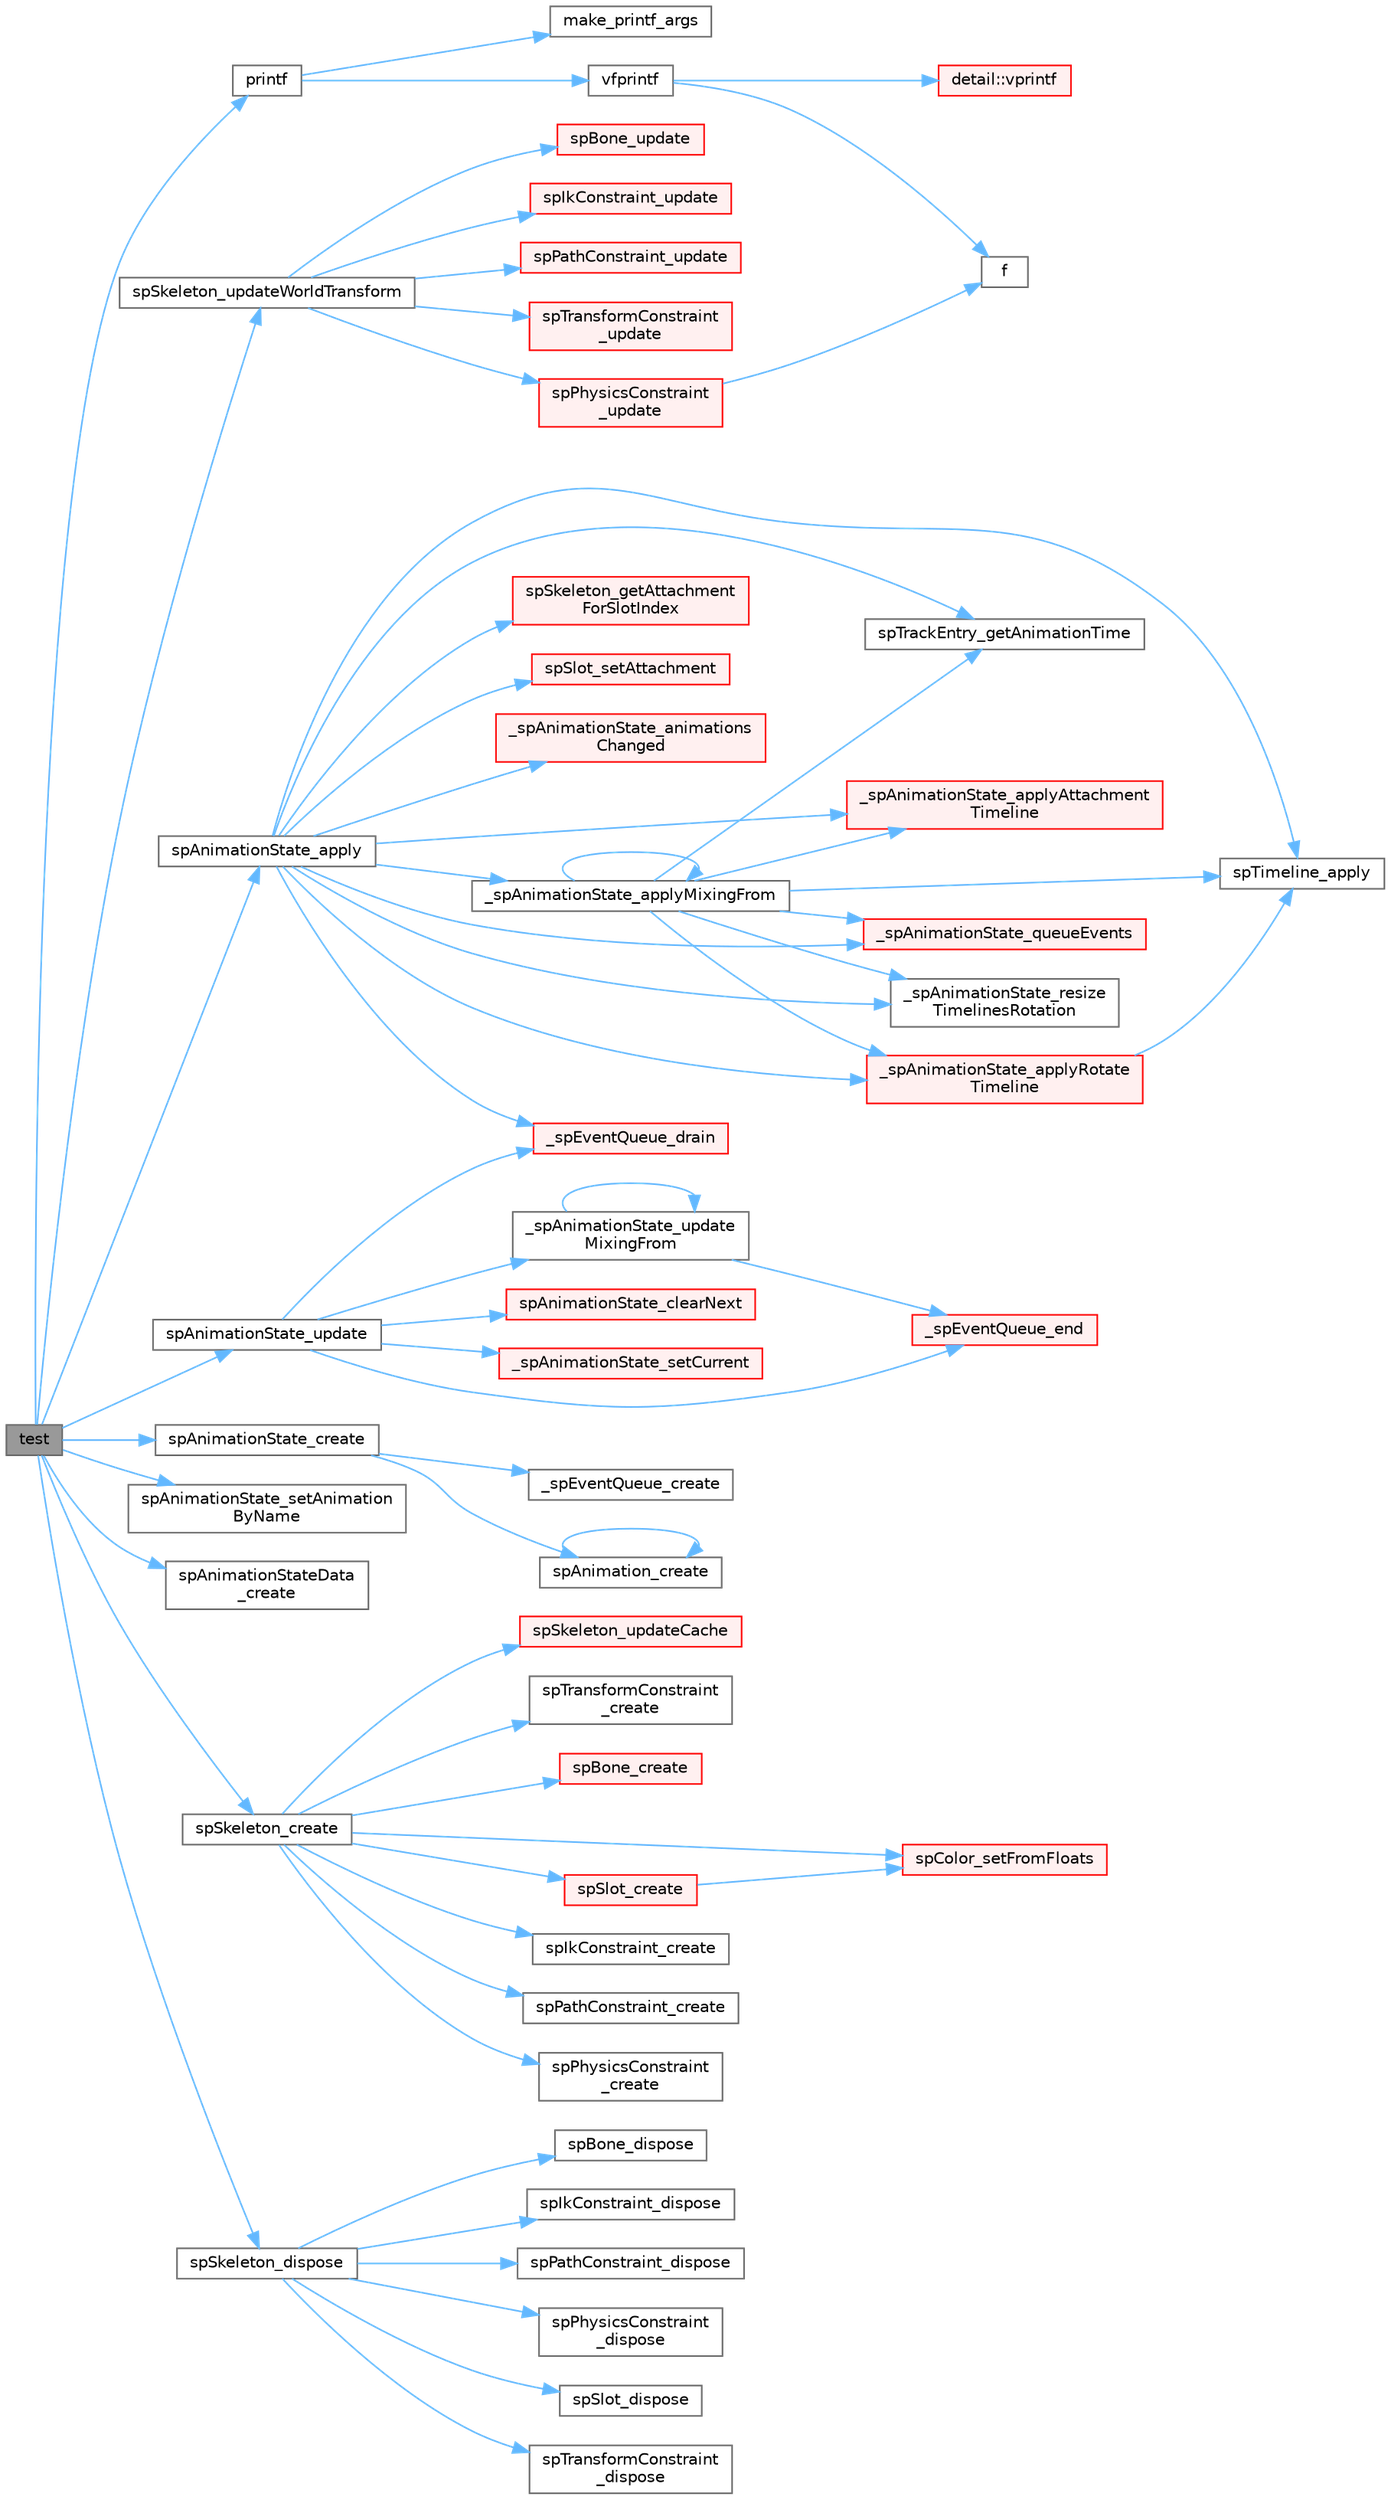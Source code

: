 digraph "test"
{
 // LATEX_PDF_SIZE
  bgcolor="transparent";
  edge [fontname=Helvetica,fontsize=10,labelfontname=Helvetica,labelfontsize=10];
  node [fontname=Helvetica,fontsize=10,shape=box,height=0.2,width=0.4];
  rankdir="LR";
  Node1 [id="Node000001",label="test",height=0.2,width=0.4,color="gray40", fillcolor="grey60", style="filled", fontcolor="black",tooltip=" "];
  Node1 -> Node2 [id="edge1_Node000001_Node000002",color="steelblue1",style="solid",tooltip=" "];
  Node2 [id="Node000002",label="printf",height=0.2,width=0.4,color="grey40", fillcolor="white", style="filled",URL="$printf_8h.html#aee3ed3a831f25f07e7be3919fff2203a",tooltip=" "];
  Node2 -> Node3 [id="edge2_Node000002_Node000003",color="steelblue1",style="solid",tooltip=" "];
  Node3 [id="Node000003",label="make_printf_args",height=0.2,width=0.4,color="grey40", fillcolor="white", style="filled",URL="$printf_8h.html#a27dcc0efcda04388971dbea3c875f122",tooltip=" "];
  Node2 -> Node4 [id="edge3_Node000002_Node000004",color="steelblue1",style="solid",tooltip=" "];
  Node4 [id="Node000004",label="vfprintf",height=0.2,width=0.4,color="grey40", fillcolor="white", style="filled",URL="$printf_8h.html#abb30aad964fc771fb52cf3ad88649df2",tooltip=" "];
  Node4 -> Node5 [id="edge4_Node000004_Node000005",color="steelblue1",style="solid",tooltip=" "];
  Node5 [id="Node000005",label="f",height=0.2,width=0.4,color="grey40", fillcolor="white", style="filled",URL="$cxx11__tensor__map_8cpp.html#a7f507fea02198f6cb81c86640c7b1a4e",tooltip=" "];
  Node4 -> Node6 [id="edge5_Node000004_Node000006",color="steelblue1",style="solid",tooltip=" "];
  Node6 [id="Node000006",label="detail::vprintf",height=0.2,width=0.4,color="red", fillcolor="#FFF0F0", style="filled",URL="$namespacedetail.html#a1c8c2218e4c822aa8f743fb9c573717f",tooltip=" "];
  Node1 -> Node33 [id="edge6_Node000001_Node000033",color="steelblue1",style="solid",tooltip=" "];
  Node33 [id="Node000033",label="spAnimationState_apply",height=0.2,width=0.4,color="grey40", fillcolor="white", style="filled",URL="$_animation_state_8c.html#a121811397a5e69b5d84b141172a860ad",tooltip=" "];
  Node33 -> Node34 [id="edge7_Node000033_Node000034",color="steelblue1",style="solid",tooltip=" "];
  Node34 [id="Node000034",label="_spAnimationState_animations\lChanged",height=0.2,width=0.4,color="red", fillcolor="#FFF0F0", style="filled",URL="$_animation_state_8c.html#a2e9127da71404d2e7f6715635f59714d",tooltip=" "];
  Node33 -> Node40 [id="edge8_Node000033_Node000040",color="steelblue1",style="solid",tooltip=" "];
  Node40 [id="Node000040",label="_spAnimationState_applyAttachment\lTimeline",height=0.2,width=0.4,color="red", fillcolor="#FFF0F0", style="filled",URL="$_animation_state_8c.html#a552cd264b22c69404ce34e0e773bcaa7",tooltip=" "];
  Node33 -> Node47 [id="edge9_Node000033_Node000047",color="steelblue1",style="solid",tooltip=" "];
  Node47 [id="Node000047",label="_spAnimationState_applyMixingFrom",height=0.2,width=0.4,color="grey40", fillcolor="white", style="filled",URL="$_animation_state_8c.html#ad872d0ff5d38b3ad75d02684ee46e3ef",tooltip=" "];
  Node47 -> Node40 [id="edge10_Node000047_Node000040",color="steelblue1",style="solid",tooltip=" "];
  Node47 -> Node47 [id="edge11_Node000047_Node000047",color="steelblue1",style="solid",tooltip=" "];
  Node47 -> Node48 [id="edge12_Node000047_Node000048",color="steelblue1",style="solid",tooltip=" "];
  Node48 [id="Node000048",label="_spAnimationState_applyRotate\lTimeline",height=0.2,width=0.4,color="red", fillcolor="#FFF0F0", style="filled",URL="$_animation_state_8c.html#a807375db0ba9e1c5a66ba60c03967a16",tooltip=" "];
  Node48 -> Node51 [id="edge13_Node000048_Node000051",color="steelblue1",style="solid",tooltip=" "];
  Node51 [id="Node000051",label="spTimeline_apply",height=0.2,width=0.4,color="grey40", fillcolor="white", style="filled",URL="$_animation_8c.html#a8f8846b1f976e08e2825cd8f2e4fed2a",tooltip=" "];
  Node47 -> Node52 [id="edge14_Node000047_Node000052",color="steelblue1",style="solid",tooltip=" "];
  Node52 [id="Node000052",label="_spAnimationState_queueEvents",height=0.2,width=0.4,color="red", fillcolor="#FFF0F0", style="filled",URL="$_animation_state_8c.html#a03841b3426944328c63e8dc965e5d202",tooltip=" "];
  Node47 -> Node59 [id="edge15_Node000047_Node000059",color="steelblue1",style="solid",tooltip=" "];
  Node59 [id="Node000059",label="_spAnimationState_resize\lTimelinesRotation",height=0.2,width=0.4,color="grey40", fillcolor="white", style="filled",URL="$_animation_state_8c.html#a586eb5371b2ecd094a959fb59981c011",tooltip=" "];
  Node47 -> Node51 [id="edge16_Node000047_Node000051",color="steelblue1",style="solid",tooltip=" "];
  Node47 -> Node60 [id="edge17_Node000047_Node000060",color="steelblue1",style="solid",tooltip=" "];
  Node60 [id="Node000060",label="spTrackEntry_getAnimationTime",height=0.2,width=0.4,color="grey40", fillcolor="white", style="filled",URL="$_animation_state_8c.html#a16e885e6da856346be434e44d94fff4d",tooltip=" "];
  Node33 -> Node48 [id="edge18_Node000033_Node000048",color="steelblue1",style="solid",tooltip=" "];
  Node33 -> Node52 [id="edge19_Node000033_Node000052",color="steelblue1",style="solid",tooltip=" "];
  Node33 -> Node59 [id="edge20_Node000033_Node000059",color="steelblue1",style="solid",tooltip=" "];
  Node33 -> Node61 [id="edge21_Node000033_Node000061",color="steelblue1",style="solid",tooltip=" "];
  Node61 [id="Node000061",label="_spEventQueue_drain",height=0.2,width=0.4,color="red", fillcolor="#FFF0F0", style="filled",URL="$_animation_state_8c.html#a2bb362df65f36453467acd9b360c600d",tooltip=" "];
  Node33 -> Node42 [id="edge22_Node000033_Node000042",color="steelblue1",style="solid",tooltip=" "];
  Node42 [id="Node000042",label="spSkeleton_getAttachment\lForSlotIndex",height=0.2,width=0.4,color="red", fillcolor="#FFF0F0", style="filled",URL="$_skeleton_8c.html#af67b15fea85286452cf9d8741a17b0ed",tooltip=" "];
  Node33 -> Node44 [id="edge23_Node000033_Node000044",color="steelblue1",style="solid",tooltip=" "];
  Node44 [id="Node000044",label="spSlot_setAttachment",height=0.2,width=0.4,color="red", fillcolor="#FFF0F0", style="filled",URL="$_slot_8c.html#a56d5b092e9d5418595813cec61d447cc",tooltip=" "];
  Node33 -> Node51 [id="edge24_Node000033_Node000051",color="steelblue1",style="solid",tooltip=" "];
  Node33 -> Node60 [id="edge25_Node000033_Node000060",color="steelblue1",style="solid",tooltip=" "];
  Node1 -> Node64 [id="edge26_Node000001_Node000064",color="steelblue1",style="solid",tooltip=" "];
  Node64 [id="Node000064",label="spAnimationState_create",height=0.2,width=0.4,color="grey40", fillcolor="white", style="filled",URL="$_animation_state_8c.html#a87beba99c1cc332a37af3d16d15454fd",tooltip=" "];
  Node64 -> Node65 [id="edge27_Node000064_Node000065",color="steelblue1",style="solid",tooltip=" "];
  Node65 [id="Node000065",label="_spEventQueue_create",height=0.2,width=0.4,color="grey40", fillcolor="white", style="filled",URL="$_animation_state_8c.html#a88ef8a5fb0d701a8e462f6963f0592cd",tooltip=" "];
  Node64 -> Node66 [id="edge28_Node000064_Node000066",color="steelblue1",style="solid",tooltip=" "];
  Node66 [id="Node000066",label="spAnimation_create",height=0.2,width=0.4,color="grey40", fillcolor="white", style="filled",URL="$_animation_8c.html#a65727a6d5fed75b3c730b88337a91070",tooltip=" "];
  Node66 -> Node66 [id="edge29_Node000066_Node000066",color="steelblue1",style="solid",tooltip=" "];
  Node1 -> Node67 [id="edge30_Node000001_Node000067",color="steelblue1",style="solid",tooltip=" "];
  Node67 [id="Node000067",label="spAnimationState_setAnimation\lByName",height=0.2,width=0.4,color="grey40", fillcolor="white", style="filled",URL="$spine-c_2include_2spine_2_animation_state_8h.html#a886473af828c2ec1222f62ea8aa5e470",tooltip=" "];
  Node1 -> Node68 [id="edge31_Node000001_Node000068",color="steelblue1",style="solid",tooltip=" "];
  Node68 [id="Node000068",label="spAnimationState_update",height=0.2,width=0.4,color="grey40", fillcolor="white", style="filled",URL="$_animation_state_8c.html#a6e0eaef7d5f047204c709cee9f51ef08",tooltip=" "];
  Node68 -> Node69 [id="edge32_Node000068_Node000069",color="steelblue1",style="solid",tooltip=" "];
  Node69 [id="Node000069",label="_spAnimationState_setCurrent",height=0.2,width=0.4,color="red", fillcolor="#FFF0F0", style="filled",URL="$_animation_state_8c.html#a7fd9c2b5f1e4e7ad96f8483118220e53",tooltip=" "];
  Node68 -> Node73 [id="edge33_Node000068_Node000073",color="steelblue1",style="solid",tooltip=" "];
  Node73 [id="Node000073",label="_spAnimationState_update\lMixingFrom",height=0.2,width=0.4,color="grey40", fillcolor="white", style="filled",URL="$_animation_state_8c.html#a811bfe34d8d6ae14d016aba963f38a5f",tooltip=" "];
  Node73 -> Node73 [id="edge34_Node000073_Node000073",color="steelblue1",style="solid",tooltip=" "];
  Node73 -> Node74 [id="edge35_Node000073_Node000074",color="steelblue1",style="solid",tooltip=" "];
  Node74 [id="Node000074",label="_spEventQueue_end",height=0.2,width=0.4,color="red", fillcolor="#FFF0F0", style="filled",URL="$_animation_state_8c.html#ae86eaf55ad672f17dcb738d9481d7bb9",tooltip=" "];
  Node68 -> Node61 [id="edge36_Node000068_Node000061",color="steelblue1",style="solid",tooltip=" "];
  Node68 -> Node74 [id="edge37_Node000068_Node000074",color="steelblue1",style="solid",tooltip=" "];
  Node68 -> Node75 [id="edge38_Node000068_Node000075",color="steelblue1",style="solid",tooltip=" "];
  Node75 [id="Node000075",label="spAnimationState_clearNext",height=0.2,width=0.4,color="red", fillcolor="#FFF0F0", style="filled",URL="$_animation_state_8c.html#a1116b24b2fd4730966c0c1705f16a515",tooltip=" "];
  Node1 -> Node77 [id="edge39_Node000001_Node000077",color="steelblue1",style="solid",tooltip=" "];
  Node77 [id="Node000077",label="spAnimationStateData\l_create",height=0.2,width=0.4,color="grey40", fillcolor="white", style="filled",URL="$_animation_state_data_8c.html#a8c7606d99b6d3ca45a45f696191e184b",tooltip=" "];
  Node1 -> Node78 [id="edge40_Node000001_Node000078",color="steelblue1",style="solid",tooltip=" "];
  Node78 [id="Node000078",label="spSkeleton_create",height=0.2,width=0.4,color="grey40", fillcolor="white", style="filled",URL="$_skeleton_8c.html#adafc127ff4d17039cb355ad7941b4687",tooltip=" "];
  Node78 -> Node79 [id="edge41_Node000078_Node000079",color="steelblue1",style="solid",tooltip=" "];
  Node79 [id="Node000079",label="spBone_create",height=0.2,width=0.4,color="red", fillcolor="#FFF0F0", style="filled",URL="$_bone_8c.html#a672c3edad19d7bf482bf13e7f01ee97b",tooltip=" "];
  Node78 -> Node81 [id="edge42_Node000078_Node000081",color="steelblue1",style="solid",tooltip=" "];
  Node81 [id="Node000081",label="spColor_setFromFloats",height=0.2,width=0.4,color="red", fillcolor="#FFF0F0", style="filled",URL="$_color_8c.html#aef2bc0c9016302022f25c89ba5b36a2c",tooltip=" "];
  Node78 -> Node83 [id="edge43_Node000078_Node000083",color="steelblue1",style="solid",tooltip=" "];
  Node83 [id="Node000083",label="spIkConstraint_create",height=0.2,width=0.4,color="grey40", fillcolor="white", style="filled",URL="$spine-c_2include_2spine_2_ik_constraint_8h.html#adc550d0f541e94be4e2d44930dcc8b2e",tooltip=" "];
  Node78 -> Node84 [id="edge44_Node000078_Node000084",color="steelblue1",style="solid",tooltip=" "];
  Node84 [id="Node000084",label="spPathConstraint_create",height=0.2,width=0.4,color="grey40", fillcolor="white", style="filled",URL="$spine-c_2include_2spine_2_path_constraint_8h.html#adcee199676387bd744e4b147c99eb39b",tooltip=" "];
  Node78 -> Node85 [id="edge45_Node000078_Node000085",color="steelblue1",style="solid",tooltip=" "];
  Node85 [id="Node000085",label="spPhysicsConstraint\l_create",height=0.2,width=0.4,color="grey40", fillcolor="white", style="filled",URL="$_physics_constraint_8c.html#a32a2345e660c659a94668d1de4dba981",tooltip=" "];
  Node78 -> Node86 [id="edge46_Node000078_Node000086",color="steelblue1",style="solid",tooltip=" "];
  Node86 [id="Node000086",label="spSkeleton_updateCache",height=0.2,width=0.4,color="red", fillcolor="#FFF0F0", style="filled",URL="$_skeleton_8c.html#a62e01f12f86149c4fed351f27e022c76",tooltip=" "];
  Node78 -> Node96 [id="edge47_Node000078_Node000096",color="steelblue1",style="solid",tooltip=" "];
  Node96 [id="Node000096",label="spSlot_create",height=0.2,width=0.4,color="red", fillcolor="#FFF0F0", style="filled",URL="$_slot_8c.html#a425f2e6a489e790f26bda11dd18f3a4a",tooltip=" "];
  Node96 -> Node81 [id="edge48_Node000096_Node000081",color="steelblue1",style="solid",tooltip=" "];
  Node78 -> Node100 [id="edge49_Node000078_Node000100",color="steelblue1",style="solid",tooltip=" "];
  Node100 [id="Node000100",label="spTransformConstraint\l_create",height=0.2,width=0.4,color="grey40", fillcolor="white", style="filled",URL="$spine-c_2include_2spine_2_transform_constraint_8h.html#a2fc2c8fc06c7e11463e6a3acf202f353",tooltip=" "];
  Node1 -> Node101 [id="edge50_Node000001_Node000101",color="steelblue1",style="solid",tooltip=" "];
  Node101 [id="Node000101",label="spSkeleton_dispose",height=0.2,width=0.4,color="grey40", fillcolor="white", style="filled",URL="$_skeleton_8c.html#a77f856011e09776af5a8d8e45446bc72",tooltip=" "];
  Node101 -> Node102 [id="edge51_Node000101_Node000102",color="steelblue1",style="solid",tooltip=" "];
  Node102 [id="Node000102",label="spBone_dispose",height=0.2,width=0.4,color="grey40", fillcolor="white", style="filled",URL="$_bone_8c.html#ac9432169a9965bcbc2ee09fdd40ae4a2",tooltip=" "];
  Node101 -> Node103 [id="edge52_Node000101_Node000103",color="steelblue1",style="solid",tooltip=" "];
  Node103 [id="Node000103",label="spIkConstraint_dispose",height=0.2,width=0.4,color="grey40", fillcolor="white", style="filled",URL="$_ik_constraint_8c.html#ab562f2c38689e012955f64da69cbdd51",tooltip=" "];
  Node101 -> Node104 [id="edge53_Node000101_Node000104",color="steelblue1",style="solid",tooltip=" "];
  Node104 [id="Node000104",label="spPathConstraint_dispose",height=0.2,width=0.4,color="grey40", fillcolor="white", style="filled",URL="$_path_constraint_8c.html#a89a998f72f23fadea74c6cb7403d19a5",tooltip=" "];
  Node101 -> Node105 [id="edge54_Node000101_Node000105",color="steelblue1",style="solid",tooltip=" "];
  Node105 [id="Node000105",label="spPhysicsConstraint\l_dispose",height=0.2,width=0.4,color="grey40", fillcolor="white", style="filled",URL="$_physics_constraint_8c.html#a7d0e849bcc7d76d81f5a9f31e2fdb8f6",tooltip=" "];
  Node101 -> Node106 [id="edge55_Node000101_Node000106",color="steelblue1",style="solid",tooltip=" "];
  Node106 [id="Node000106",label="spSlot_dispose",height=0.2,width=0.4,color="grey40", fillcolor="white", style="filled",URL="$_slot_8c.html#abc79e957760a12acef34938e456201e7",tooltip=" "];
  Node101 -> Node107 [id="edge56_Node000101_Node000107",color="steelblue1",style="solid",tooltip=" "];
  Node107 [id="Node000107",label="spTransformConstraint\l_dispose",height=0.2,width=0.4,color="grey40", fillcolor="white", style="filled",URL="$_transform_constraint_8c.html#aa1b7de86ac6d61687962b5f9171ec5cb",tooltip=" "];
  Node1 -> Node108 [id="edge57_Node000001_Node000108",color="steelblue1",style="solid",tooltip=" "];
  Node108 [id="Node000108",label="spSkeleton_updateWorldTransform",height=0.2,width=0.4,color="grey40", fillcolor="white", style="filled",URL="$_skeleton_8c.html#aacbe2c41263148e0b8e88724bd6e19a8",tooltip=" "];
  Node108 -> Node109 [id="edge58_Node000108_Node000109",color="steelblue1",style="solid",tooltip=" "];
  Node109 [id="Node000109",label="spBone_update",height=0.2,width=0.4,color="red", fillcolor="#FFF0F0", style="filled",URL="$_bone_8c.html#a96a2c03c88ccdaa90a318fbb786acaad",tooltip=" "];
  Node108 -> Node112 [id="edge59_Node000108_Node000112",color="steelblue1",style="solid",tooltip=" "];
  Node112 [id="Node000112",label="spIkConstraint_update",height=0.2,width=0.4,color="red", fillcolor="#FFF0F0", style="filled",URL="$_ik_constraint_8c.html#ae1ee5ccd8d827f7c377f2597775b912b",tooltip=" "];
  Node108 -> Node115 [id="edge60_Node000108_Node000115",color="steelblue1",style="solid",tooltip=" "];
  Node115 [id="Node000115",label="spPathConstraint_update",height=0.2,width=0.4,color="red", fillcolor="#FFF0F0", style="filled",URL="$_path_constraint_8c.html#ab89d8c228a139da6ec1847798ae02883",tooltip=" "];
  Node108 -> Node129 [id="edge61_Node000108_Node000129",color="steelblue1",style="solid",tooltip=" "];
  Node129 [id="Node000129",label="spPhysicsConstraint\l_update",height=0.2,width=0.4,color="red", fillcolor="#FFF0F0", style="filled",URL="$_physics_constraint_8c.html#aae7a7d39f255286177b2fe6a9fb3514d",tooltip=" "];
  Node129 -> Node5 [id="edge62_Node000129_Node000005",color="steelblue1",style="solid",tooltip=" "];
  Node108 -> Node133 [id="edge63_Node000108_Node000133",color="steelblue1",style="solid",tooltip=" "];
  Node133 [id="Node000133",label="spTransformConstraint\l_update",height=0.2,width=0.4,color="red", fillcolor="#FFF0F0", style="filled",URL="$_transform_constraint_8c.html#a902d99912b8b62293df2082fd45a5a6b",tooltip=" "];
}
